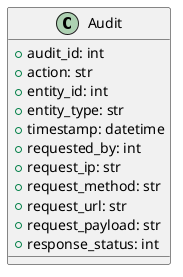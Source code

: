 @startuml
class Audit {
    + audit_id: int
    + action: str
    + entity_id: int
    + entity_type: str
    + timestamp: datetime
    + requested_by: int
    + request_ip: str
    + request_method: str
    + request_url: str
    + request_payload: str
    + response_status: int
}